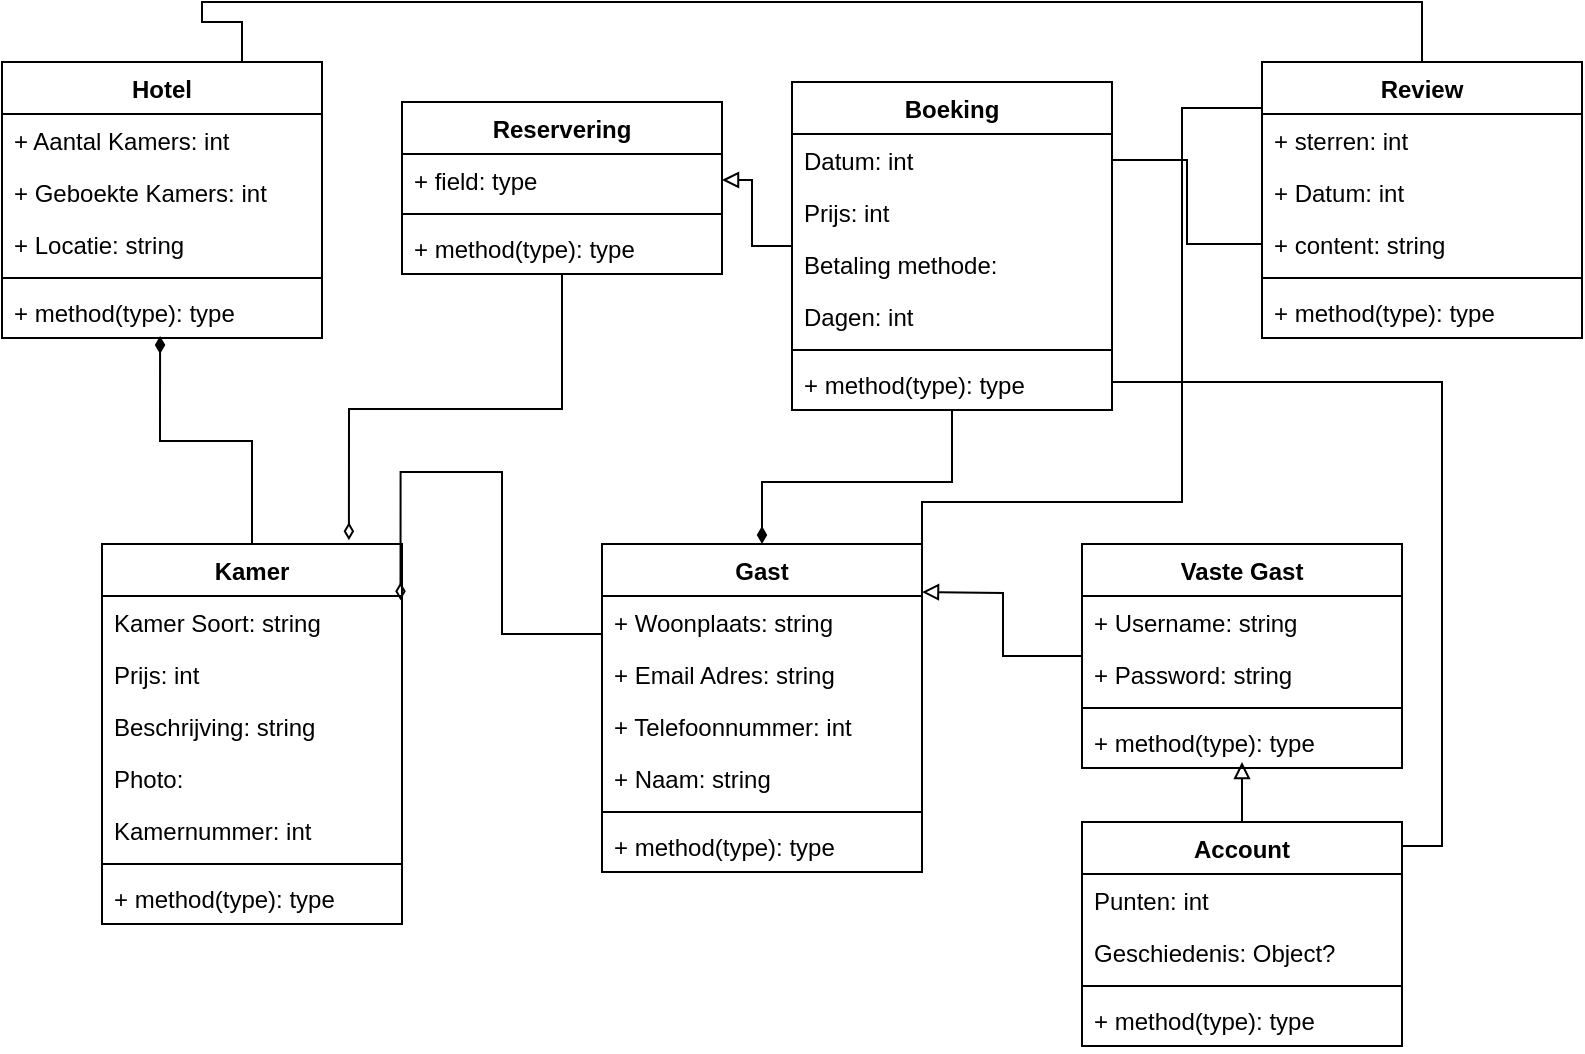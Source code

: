 <mxfile version="20.8.5" type="github">
  <diagram name="Page-1" id="e7e014a7-5840-1c2e-5031-d8a46d1fe8dd">
    <mxGraphModel dx="989" dy="549" grid="1" gridSize="10" guides="1" tooltips="1" connect="1" arrows="1" fold="1" page="1" pageScale="1" pageWidth="1169" pageHeight="826" background="none" math="0" shadow="0">
      <root>
        <mxCell id="0" />
        <mxCell id="1" parent="0" />
        <mxCell id="5QgJLx8mdaJcXq7qZHmc-52" style="edgeStyle=orthogonalEdgeStyle;rounded=0;orthogonalLoop=1;jettySize=auto;html=1;exitX=0.5;exitY=0;exitDx=0;exitDy=0;endArrow=diamondThin;endFill=1;entryX=0.494;entryY=0.962;entryDx=0;entryDy=0;entryPerimeter=0;" edge="1" parent="1" source="5QgJLx8mdaJcXq7qZHmc-42" target="5QgJLx8mdaJcXq7qZHmc-49">
          <mxGeometry relative="1" as="geometry">
            <mxPoint x="190" y="120" as="targetPoint" />
          </mxGeometry>
        </mxCell>
        <mxCell id="5QgJLx8mdaJcXq7qZHmc-42" value="Kamer" style="swimlane;fontStyle=1;align=center;verticalAlign=top;childLayout=stackLayout;horizontal=1;startSize=26;horizontalStack=0;resizeParent=1;resizeParentMax=0;resizeLast=0;collapsible=1;marginBottom=0;" vertex="1" parent="1">
          <mxGeometry x="80" y="301" width="150" height="190" as="geometry" />
        </mxCell>
        <mxCell id="5QgJLx8mdaJcXq7qZHmc-89" value="Kamer Soort: string" style="text;strokeColor=none;fillColor=none;align=left;verticalAlign=top;spacingLeft=4;spacingRight=4;overflow=hidden;rotatable=0;points=[[0,0.5],[1,0.5]];portConstraint=eastwest;" vertex="1" parent="5QgJLx8mdaJcXq7qZHmc-42">
          <mxGeometry y="26" width="150" height="26" as="geometry" />
        </mxCell>
        <mxCell id="5QgJLx8mdaJcXq7qZHmc-97" value="Prijs: int" style="text;strokeColor=none;fillColor=none;align=left;verticalAlign=top;spacingLeft=4;spacingRight=4;overflow=hidden;rotatable=0;points=[[0,0.5],[1,0.5]];portConstraint=eastwest;" vertex="1" parent="5QgJLx8mdaJcXq7qZHmc-42">
          <mxGeometry y="52" width="150" height="26" as="geometry" />
        </mxCell>
        <mxCell id="5QgJLx8mdaJcXq7qZHmc-109" value="Beschrijving: string" style="text;strokeColor=none;fillColor=none;align=left;verticalAlign=top;spacingLeft=4;spacingRight=4;overflow=hidden;rotatable=0;points=[[0,0.5],[1,0.5]];portConstraint=eastwest;" vertex="1" parent="5QgJLx8mdaJcXq7qZHmc-42">
          <mxGeometry y="78" width="150" height="26" as="geometry" />
        </mxCell>
        <mxCell id="5QgJLx8mdaJcXq7qZHmc-108" value="Photo:" style="text;strokeColor=none;fillColor=none;align=left;verticalAlign=top;spacingLeft=4;spacingRight=4;overflow=hidden;rotatable=0;points=[[0,0.5],[1,0.5]];portConstraint=eastwest;" vertex="1" parent="5QgJLx8mdaJcXq7qZHmc-42">
          <mxGeometry y="104" width="150" height="26" as="geometry" />
        </mxCell>
        <mxCell id="5QgJLx8mdaJcXq7qZHmc-43" value="Kamernummer: int" style="text;strokeColor=none;fillColor=none;align=left;verticalAlign=top;spacingLeft=4;spacingRight=4;overflow=hidden;rotatable=0;points=[[0,0.5],[1,0.5]];portConstraint=eastwest;" vertex="1" parent="5QgJLx8mdaJcXq7qZHmc-42">
          <mxGeometry y="130" width="150" height="26" as="geometry" />
        </mxCell>
        <mxCell id="5QgJLx8mdaJcXq7qZHmc-44" value="" style="line;strokeWidth=1;fillColor=none;align=left;verticalAlign=middle;spacingTop=-1;spacingLeft=3;spacingRight=3;rotatable=0;labelPosition=right;points=[];portConstraint=eastwest;strokeColor=inherit;" vertex="1" parent="5QgJLx8mdaJcXq7qZHmc-42">
          <mxGeometry y="156" width="150" height="8" as="geometry" />
        </mxCell>
        <mxCell id="5QgJLx8mdaJcXq7qZHmc-45" value="+ method(type): type" style="text;strokeColor=none;fillColor=none;align=left;verticalAlign=top;spacingLeft=4;spacingRight=4;overflow=hidden;rotatable=0;points=[[0,0.5],[1,0.5]];portConstraint=eastwest;" vertex="1" parent="5QgJLx8mdaJcXq7qZHmc-42">
          <mxGeometry y="164" width="150" height="26" as="geometry" />
        </mxCell>
        <mxCell id="5QgJLx8mdaJcXq7qZHmc-46" value="Hotel&#xa;" style="swimlane;fontStyle=1;align=center;verticalAlign=top;childLayout=stackLayout;horizontal=1;startSize=26;horizontalStack=0;resizeParent=1;resizeParentMax=0;resizeLast=0;collapsible=1;marginBottom=0;" vertex="1" parent="1">
          <mxGeometry x="30" y="60" width="160" height="138" as="geometry" />
        </mxCell>
        <mxCell id="5QgJLx8mdaJcXq7qZHmc-139" value="+ Aantal Kamers: int" style="text;strokeColor=none;fillColor=none;align=left;verticalAlign=top;spacingLeft=4;spacingRight=4;overflow=hidden;rotatable=0;points=[[0,0.5],[1,0.5]];portConstraint=eastwest;" vertex="1" parent="5QgJLx8mdaJcXq7qZHmc-46">
          <mxGeometry y="26" width="160" height="26" as="geometry" />
        </mxCell>
        <mxCell id="5QgJLx8mdaJcXq7qZHmc-141" value="+ Geboekte Kamers: int" style="text;strokeColor=none;fillColor=none;align=left;verticalAlign=top;spacingLeft=4;spacingRight=4;overflow=hidden;rotatable=0;points=[[0,0.5],[1,0.5]];portConstraint=eastwest;" vertex="1" parent="5QgJLx8mdaJcXq7qZHmc-46">
          <mxGeometry y="52" width="160" height="26" as="geometry" />
        </mxCell>
        <mxCell id="5QgJLx8mdaJcXq7qZHmc-47" value="+ Locatie: string&#xa;" style="text;strokeColor=none;fillColor=none;align=left;verticalAlign=top;spacingLeft=4;spacingRight=4;overflow=hidden;rotatable=0;points=[[0,0.5],[1,0.5]];portConstraint=eastwest;" vertex="1" parent="5QgJLx8mdaJcXq7qZHmc-46">
          <mxGeometry y="78" width="160" height="26" as="geometry" />
        </mxCell>
        <mxCell id="5QgJLx8mdaJcXq7qZHmc-48" value="" style="line;strokeWidth=1;fillColor=none;align=left;verticalAlign=middle;spacingTop=-1;spacingLeft=3;spacingRight=3;rotatable=0;labelPosition=right;points=[];portConstraint=eastwest;strokeColor=inherit;" vertex="1" parent="5QgJLx8mdaJcXq7qZHmc-46">
          <mxGeometry y="104" width="160" height="8" as="geometry" />
        </mxCell>
        <mxCell id="5QgJLx8mdaJcXq7qZHmc-49" value="+ method(type): type" style="text;strokeColor=none;fillColor=none;align=left;verticalAlign=top;spacingLeft=4;spacingRight=4;overflow=hidden;rotatable=0;points=[[0,0.5],[1,0.5]];portConstraint=eastwest;" vertex="1" parent="5QgJLx8mdaJcXq7qZHmc-46">
          <mxGeometry y="112" width="160" height="26" as="geometry" />
        </mxCell>
        <mxCell id="5QgJLx8mdaJcXq7qZHmc-85" style="edgeStyle=orthogonalEdgeStyle;rounded=0;orthogonalLoop=1;jettySize=auto;html=1;entryX=0.995;entryY=0.148;entryDx=0;entryDy=0;entryPerimeter=0;endArrow=diamondThin;endFill=0;" edge="1" parent="1" source="5QgJLx8mdaJcXq7qZHmc-55" target="5QgJLx8mdaJcXq7qZHmc-42">
          <mxGeometry relative="1" as="geometry">
            <Array as="points">
              <mxPoint x="280" y="346" />
              <mxPoint x="280" y="265" />
            </Array>
          </mxGeometry>
        </mxCell>
        <mxCell id="5QgJLx8mdaJcXq7qZHmc-55" value="Gast" style="swimlane;fontStyle=1;align=center;verticalAlign=top;childLayout=stackLayout;horizontal=1;startSize=26;horizontalStack=0;resizeParent=1;resizeParentMax=0;resizeLast=0;collapsible=1;marginBottom=0;" vertex="1" parent="1">
          <mxGeometry x="330" y="301" width="160" height="164" as="geometry" />
        </mxCell>
        <mxCell id="5QgJLx8mdaJcXq7qZHmc-88" value="+ Woonplaats: string" style="text;strokeColor=none;fillColor=none;align=left;verticalAlign=top;spacingLeft=4;spacingRight=4;overflow=hidden;rotatable=0;points=[[0,0.5],[1,0.5]];portConstraint=eastwest;" vertex="1" parent="5QgJLx8mdaJcXq7qZHmc-55">
          <mxGeometry y="26" width="160" height="26" as="geometry" />
        </mxCell>
        <mxCell id="5QgJLx8mdaJcXq7qZHmc-142" value="+ Email Adres: string" style="text;strokeColor=none;fillColor=none;align=left;verticalAlign=top;spacingLeft=4;spacingRight=4;overflow=hidden;rotatable=0;points=[[0,0.5],[1,0.5]];portConstraint=eastwest;" vertex="1" parent="5QgJLx8mdaJcXq7qZHmc-55">
          <mxGeometry y="52" width="160" height="26" as="geometry" />
        </mxCell>
        <mxCell id="5QgJLx8mdaJcXq7qZHmc-143" value="+ Telefoonnummer: int" style="text;strokeColor=none;fillColor=none;align=left;verticalAlign=top;spacingLeft=4;spacingRight=4;overflow=hidden;rotatable=0;points=[[0,0.5],[1,0.5]];portConstraint=eastwest;" vertex="1" parent="5QgJLx8mdaJcXq7qZHmc-55">
          <mxGeometry y="78" width="160" height="26" as="geometry" />
        </mxCell>
        <mxCell id="5QgJLx8mdaJcXq7qZHmc-56" value="+ Naam: string&#xa;" style="text;strokeColor=none;fillColor=none;align=left;verticalAlign=top;spacingLeft=4;spacingRight=4;overflow=hidden;rotatable=0;points=[[0,0.5],[1,0.5]];portConstraint=eastwest;" vertex="1" parent="5QgJLx8mdaJcXq7qZHmc-55">
          <mxGeometry y="104" width="160" height="26" as="geometry" />
        </mxCell>
        <mxCell id="5QgJLx8mdaJcXq7qZHmc-57" value="" style="line;strokeWidth=1;fillColor=none;align=left;verticalAlign=middle;spacingTop=-1;spacingLeft=3;spacingRight=3;rotatable=0;labelPosition=right;points=[];portConstraint=eastwest;strokeColor=inherit;" vertex="1" parent="5QgJLx8mdaJcXq7qZHmc-55">
          <mxGeometry y="130" width="160" height="8" as="geometry" />
        </mxCell>
        <mxCell id="5QgJLx8mdaJcXq7qZHmc-58" value="+ method(type): type" style="text;strokeColor=none;fillColor=none;align=left;verticalAlign=top;spacingLeft=4;spacingRight=4;overflow=hidden;rotatable=0;points=[[0,0.5],[1,0.5]];portConstraint=eastwest;" vertex="1" parent="5QgJLx8mdaJcXq7qZHmc-55">
          <mxGeometry y="138" width="160" height="26" as="geometry" />
        </mxCell>
        <mxCell id="5QgJLx8mdaJcXq7qZHmc-64" style="edgeStyle=orthogonalEdgeStyle;rounded=0;orthogonalLoop=1;jettySize=auto;html=1;endArrow=block;endFill=0;" edge="1" parent="1" source="5QgJLx8mdaJcXq7qZHmc-59">
          <mxGeometry relative="1" as="geometry">
            <mxPoint x="490" y="325" as="targetPoint" />
          </mxGeometry>
        </mxCell>
        <mxCell id="5QgJLx8mdaJcXq7qZHmc-59" value="Vaste Gast" style="swimlane;fontStyle=1;align=center;verticalAlign=top;childLayout=stackLayout;horizontal=1;startSize=26;horizontalStack=0;resizeParent=1;resizeParentMax=0;resizeLast=0;collapsible=1;marginBottom=0;" vertex="1" parent="1">
          <mxGeometry x="570" y="301" width="160" height="112" as="geometry" />
        </mxCell>
        <mxCell id="5QgJLx8mdaJcXq7qZHmc-145" value="+ Username: string" style="text;strokeColor=none;fillColor=none;align=left;verticalAlign=top;spacingLeft=4;spacingRight=4;overflow=hidden;rotatable=0;points=[[0,0.5],[1,0.5]];portConstraint=eastwest;" vertex="1" parent="5QgJLx8mdaJcXq7qZHmc-59">
          <mxGeometry y="26" width="160" height="26" as="geometry" />
        </mxCell>
        <mxCell id="5QgJLx8mdaJcXq7qZHmc-147" value="+ Password: string" style="text;strokeColor=none;fillColor=none;align=left;verticalAlign=top;spacingLeft=4;spacingRight=4;overflow=hidden;rotatable=0;points=[[0,0.5],[1,0.5]];portConstraint=eastwest;" vertex="1" parent="5QgJLx8mdaJcXq7qZHmc-59">
          <mxGeometry y="52" width="160" height="26" as="geometry" />
        </mxCell>
        <mxCell id="5QgJLx8mdaJcXq7qZHmc-61" value="" style="line;strokeWidth=1;fillColor=none;align=left;verticalAlign=middle;spacingTop=-1;spacingLeft=3;spacingRight=3;rotatable=0;labelPosition=right;points=[];portConstraint=eastwest;strokeColor=inherit;" vertex="1" parent="5QgJLx8mdaJcXq7qZHmc-59">
          <mxGeometry y="78" width="160" height="8" as="geometry" />
        </mxCell>
        <mxCell id="5QgJLx8mdaJcXq7qZHmc-62" value="+ method(type): type" style="text;strokeColor=none;fillColor=none;align=left;verticalAlign=top;spacingLeft=4;spacingRight=4;overflow=hidden;rotatable=0;points=[[0,0.5],[1,0.5]];portConstraint=eastwest;" vertex="1" parent="5QgJLx8mdaJcXq7qZHmc-59">
          <mxGeometry y="86" width="160" height="26" as="geometry" />
        </mxCell>
        <mxCell id="5QgJLx8mdaJcXq7qZHmc-86" style="edgeStyle=orthogonalEdgeStyle;rounded=0;orthogonalLoop=1;jettySize=auto;html=1;endArrow=block;endFill=0;" edge="1" parent="1" source="5QgJLx8mdaJcXq7qZHmc-66">
          <mxGeometry relative="1" as="geometry">
            <mxPoint x="650" y="410" as="targetPoint" />
          </mxGeometry>
        </mxCell>
        <mxCell id="5QgJLx8mdaJcXq7qZHmc-66" value="Account" style="swimlane;fontStyle=1;align=center;verticalAlign=top;childLayout=stackLayout;horizontal=1;startSize=26;horizontalStack=0;resizeParent=1;resizeParentMax=0;resizeLast=0;collapsible=1;marginBottom=0;" vertex="1" parent="1">
          <mxGeometry x="570" y="440" width="160" height="112" as="geometry" />
        </mxCell>
        <mxCell id="5QgJLx8mdaJcXq7qZHmc-67" value="Punten: int" style="text;strokeColor=none;fillColor=none;align=left;verticalAlign=top;spacingLeft=4;spacingRight=4;overflow=hidden;rotatable=0;points=[[0,0.5],[1,0.5]];portConstraint=eastwest;" vertex="1" parent="5QgJLx8mdaJcXq7qZHmc-66">
          <mxGeometry y="26" width="160" height="26" as="geometry" />
        </mxCell>
        <mxCell id="5QgJLx8mdaJcXq7qZHmc-100" value="Geschiedenis: Object?" style="text;strokeColor=none;fillColor=none;align=left;verticalAlign=top;spacingLeft=4;spacingRight=4;overflow=hidden;rotatable=0;points=[[0,0.5],[1,0.5]];portConstraint=eastwest;" vertex="1" parent="5QgJLx8mdaJcXq7qZHmc-66">
          <mxGeometry y="52" width="160" height="26" as="geometry" />
        </mxCell>
        <mxCell id="5QgJLx8mdaJcXq7qZHmc-68" value="" style="line;strokeWidth=1;fillColor=none;align=left;verticalAlign=middle;spacingTop=-1;spacingLeft=3;spacingRight=3;rotatable=0;labelPosition=right;points=[];portConstraint=eastwest;strokeColor=inherit;" vertex="1" parent="5QgJLx8mdaJcXq7qZHmc-66">
          <mxGeometry y="78" width="160" height="8" as="geometry" />
        </mxCell>
        <mxCell id="5QgJLx8mdaJcXq7qZHmc-69" value="+ method(type): type" style="text;strokeColor=none;fillColor=none;align=left;verticalAlign=top;spacingLeft=4;spacingRight=4;overflow=hidden;rotatable=0;points=[[0,0.5],[1,0.5]];portConstraint=eastwest;" vertex="1" parent="5QgJLx8mdaJcXq7qZHmc-66">
          <mxGeometry y="86" width="160" height="26" as="geometry" />
        </mxCell>
        <mxCell id="5QgJLx8mdaJcXq7qZHmc-94" style="edgeStyle=orthogonalEdgeStyle;rounded=0;orthogonalLoop=1;jettySize=auto;html=1;entryX=0.5;entryY=0;entryDx=0;entryDy=0;endArrow=diamondThin;endFill=1;" edge="1" parent="1" source="5QgJLx8mdaJcXq7qZHmc-90" target="5QgJLx8mdaJcXq7qZHmc-55">
          <mxGeometry relative="1" as="geometry">
            <Array as="points">
              <mxPoint x="505" y="270" />
              <mxPoint x="410" y="270" />
            </Array>
          </mxGeometry>
        </mxCell>
        <mxCell id="5QgJLx8mdaJcXq7qZHmc-111" style="edgeStyle=orthogonalEdgeStyle;rounded=0;orthogonalLoop=1;jettySize=auto;html=1;endArrow=none;endFill=0;entryX=1;entryY=0.5;entryDx=0;entryDy=0;" edge="1" parent="1" source="5QgJLx8mdaJcXq7qZHmc-90" target="5QgJLx8mdaJcXq7qZHmc-67">
          <mxGeometry relative="1" as="geometry">
            <mxPoint x="740" y="450" as="targetPoint" />
            <Array as="points">
              <mxPoint x="750" y="220" />
              <mxPoint x="750" y="452" />
            </Array>
          </mxGeometry>
        </mxCell>
        <mxCell id="5QgJLx8mdaJcXq7qZHmc-135" style="edgeStyle=orthogonalEdgeStyle;rounded=0;orthogonalLoop=1;jettySize=auto;html=1;entryX=1;entryY=0.5;entryDx=0;entryDy=0;startArrow=none;startFill=0;endArrow=block;endFill=0;" edge="1" parent="1" source="5QgJLx8mdaJcXq7qZHmc-90" target="5QgJLx8mdaJcXq7qZHmc-131">
          <mxGeometry relative="1" as="geometry" />
        </mxCell>
        <mxCell id="5QgJLx8mdaJcXq7qZHmc-90" value="Boeking" style="swimlane;fontStyle=1;align=center;verticalAlign=top;childLayout=stackLayout;horizontal=1;startSize=26;horizontalStack=0;resizeParent=1;resizeParentMax=0;resizeLast=0;collapsible=1;marginBottom=0;" vertex="1" parent="1">
          <mxGeometry x="425" y="70" width="160" height="164" as="geometry" />
        </mxCell>
        <mxCell id="5QgJLx8mdaJcXq7qZHmc-91" value="Datum: int" style="text;strokeColor=none;fillColor=none;align=left;verticalAlign=top;spacingLeft=4;spacingRight=4;overflow=hidden;rotatable=0;points=[[0,0.5],[1,0.5]];portConstraint=eastwest;" vertex="1" parent="5QgJLx8mdaJcXq7qZHmc-90">
          <mxGeometry y="26" width="160" height="26" as="geometry" />
        </mxCell>
        <mxCell id="5QgJLx8mdaJcXq7qZHmc-98" value="Prijs: int" style="text;strokeColor=none;fillColor=none;align=left;verticalAlign=top;spacingLeft=4;spacingRight=4;overflow=hidden;rotatable=0;points=[[0,0.5],[1,0.5]];portConstraint=eastwest;" vertex="1" parent="5QgJLx8mdaJcXq7qZHmc-90">
          <mxGeometry y="52" width="160" height="26" as="geometry" />
        </mxCell>
        <mxCell id="5QgJLx8mdaJcXq7qZHmc-110" value="Betaling methode:&#xa;" style="text;strokeColor=none;fillColor=none;align=left;verticalAlign=top;spacingLeft=4;spacingRight=4;overflow=hidden;rotatable=0;points=[[0,0.5],[1,0.5]];portConstraint=eastwest;" vertex="1" parent="5QgJLx8mdaJcXq7qZHmc-90">
          <mxGeometry y="78" width="160" height="26" as="geometry" />
        </mxCell>
        <mxCell id="5QgJLx8mdaJcXq7qZHmc-96" value="Dagen: int" style="text;strokeColor=none;fillColor=none;align=left;verticalAlign=top;spacingLeft=4;spacingRight=4;overflow=hidden;rotatable=0;points=[[0,0.5],[1,0.5]];portConstraint=eastwest;" vertex="1" parent="5QgJLx8mdaJcXq7qZHmc-90">
          <mxGeometry y="104" width="160" height="26" as="geometry" />
        </mxCell>
        <mxCell id="5QgJLx8mdaJcXq7qZHmc-92" value="" style="line;strokeWidth=1;fillColor=none;align=left;verticalAlign=middle;spacingTop=-1;spacingLeft=3;spacingRight=3;rotatable=0;labelPosition=right;points=[];portConstraint=eastwest;strokeColor=inherit;" vertex="1" parent="5QgJLx8mdaJcXq7qZHmc-90">
          <mxGeometry y="130" width="160" height="8" as="geometry" />
        </mxCell>
        <mxCell id="5QgJLx8mdaJcXq7qZHmc-93" value="+ method(type): type" style="text;strokeColor=none;fillColor=none;align=left;verticalAlign=top;spacingLeft=4;spacingRight=4;overflow=hidden;rotatable=0;points=[[0,0.5],[1,0.5]];portConstraint=eastwest;" vertex="1" parent="5QgJLx8mdaJcXq7qZHmc-90">
          <mxGeometry y="138" width="160" height="26" as="geometry" />
        </mxCell>
        <mxCell id="5QgJLx8mdaJcXq7qZHmc-127" style="edgeStyle=orthogonalEdgeStyle;rounded=0;orthogonalLoop=1;jettySize=auto;html=1;startArrow=none;startFill=0;endArrow=none;endFill=0;" edge="1" parent="1" source="5QgJLx8mdaJcXq7qZHmc-122">
          <mxGeometry relative="1" as="geometry">
            <mxPoint x="490" y="340" as="targetPoint" />
            <Array as="points">
              <mxPoint x="620" y="83" />
              <mxPoint x="620" y="280" />
              <mxPoint x="490" y="280" />
            </Array>
          </mxGeometry>
        </mxCell>
        <mxCell id="5QgJLx8mdaJcXq7qZHmc-137" style="edgeStyle=orthogonalEdgeStyle;rounded=0;orthogonalLoop=1;jettySize=auto;html=1;entryX=1;entryY=0;entryDx=0;entryDy=0;startArrow=none;startFill=0;endArrow=none;endFill=0;" edge="1" parent="1" source="5QgJLx8mdaJcXq7qZHmc-122" target="5QgJLx8mdaJcXq7qZHmc-46">
          <mxGeometry relative="1" as="geometry">
            <Array as="points">
              <mxPoint x="740" y="30" />
              <mxPoint x="130" y="30" />
              <mxPoint x="130" y="40" />
              <mxPoint x="150" y="40" />
              <mxPoint x="150" y="60" />
            </Array>
          </mxGeometry>
        </mxCell>
        <mxCell id="5QgJLx8mdaJcXq7qZHmc-122" value="Review" style="swimlane;fontStyle=1;align=center;verticalAlign=top;childLayout=stackLayout;horizontal=1;startSize=26;horizontalStack=0;resizeParent=1;resizeParentMax=0;resizeLast=0;collapsible=1;marginBottom=0;" vertex="1" parent="1">
          <mxGeometry x="660" y="60" width="160" height="138" as="geometry" />
        </mxCell>
        <mxCell id="5QgJLx8mdaJcXq7qZHmc-140" value="+ sterren: int" style="text;strokeColor=none;fillColor=none;align=left;verticalAlign=top;spacingLeft=4;spacingRight=4;overflow=hidden;rotatable=0;points=[[0,0.5],[1,0.5]];portConstraint=eastwest;" vertex="1" parent="5QgJLx8mdaJcXq7qZHmc-122">
          <mxGeometry y="26" width="160" height="26" as="geometry" />
        </mxCell>
        <mxCell id="5QgJLx8mdaJcXq7qZHmc-148" value="+ Datum: int" style="text;strokeColor=none;fillColor=none;align=left;verticalAlign=top;spacingLeft=4;spacingRight=4;overflow=hidden;rotatable=0;points=[[0,0.5],[1,0.5]];portConstraint=eastwest;" vertex="1" parent="5QgJLx8mdaJcXq7qZHmc-122">
          <mxGeometry y="52" width="160" height="26" as="geometry" />
        </mxCell>
        <mxCell id="5QgJLx8mdaJcXq7qZHmc-123" value="+ content: string" style="text;strokeColor=none;fillColor=none;align=left;verticalAlign=top;spacingLeft=4;spacingRight=4;overflow=hidden;rotatable=0;points=[[0,0.5],[1,0.5]];portConstraint=eastwest;" vertex="1" parent="5QgJLx8mdaJcXq7qZHmc-122">
          <mxGeometry y="78" width="160" height="26" as="geometry" />
        </mxCell>
        <mxCell id="5QgJLx8mdaJcXq7qZHmc-124" value="" style="line;strokeWidth=1;fillColor=none;align=left;verticalAlign=middle;spacingTop=-1;spacingLeft=3;spacingRight=3;rotatable=0;labelPosition=right;points=[];portConstraint=eastwest;strokeColor=inherit;" vertex="1" parent="5QgJLx8mdaJcXq7qZHmc-122">
          <mxGeometry y="104" width="160" height="8" as="geometry" />
        </mxCell>
        <mxCell id="5QgJLx8mdaJcXq7qZHmc-125" value="+ method(type): type" style="text;strokeColor=none;fillColor=none;align=left;verticalAlign=top;spacingLeft=4;spacingRight=4;overflow=hidden;rotatable=0;points=[[0,0.5],[1,0.5]];portConstraint=eastwest;" vertex="1" parent="5QgJLx8mdaJcXq7qZHmc-122">
          <mxGeometry y="112" width="160" height="26" as="geometry" />
        </mxCell>
        <mxCell id="5QgJLx8mdaJcXq7qZHmc-136" style="edgeStyle=orthogonalEdgeStyle;rounded=0;orthogonalLoop=1;jettySize=auto;html=1;entryX=0.823;entryY=-0.01;entryDx=0;entryDy=0;entryPerimeter=0;startArrow=none;startFill=0;endArrow=diamondThin;endFill=0;" edge="1" parent="1" source="5QgJLx8mdaJcXq7qZHmc-130" target="5QgJLx8mdaJcXq7qZHmc-42">
          <mxGeometry relative="1" as="geometry" />
        </mxCell>
        <mxCell id="5QgJLx8mdaJcXq7qZHmc-130" value="Reservering" style="swimlane;fontStyle=1;align=center;verticalAlign=top;childLayout=stackLayout;horizontal=1;startSize=26;horizontalStack=0;resizeParent=1;resizeParentMax=0;resizeLast=0;collapsible=1;marginBottom=0;" vertex="1" parent="1">
          <mxGeometry x="230" y="80" width="160" height="86" as="geometry" />
        </mxCell>
        <mxCell id="5QgJLx8mdaJcXq7qZHmc-131" value="+ field: type" style="text;strokeColor=none;fillColor=none;align=left;verticalAlign=top;spacingLeft=4;spacingRight=4;overflow=hidden;rotatable=0;points=[[0,0.5],[1,0.5]];portConstraint=eastwest;" vertex="1" parent="5QgJLx8mdaJcXq7qZHmc-130">
          <mxGeometry y="26" width="160" height="26" as="geometry" />
        </mxCell>
        <mxCell id="5QgJLx8mdaJcXq7qZHmc-132" value="" style="line;strokeWidth=1;fillColor=none;align=left;verticalAlign=middle;spacingTop=-1;spacingLeft=3;spacingRight=3;rotatable=0;labelPosition=right;points=[];portConstraint=eastwest;strokeColor=inherit;" vertex="1" parent="5QgJLx8mdaJcXq7qZHmc-130">
          <mxGeometry y="52" width="160" height="8" as="geometry" />
        </mxCell>
        <mxCell id="5QgJLx8mdaJcXq7qZHmc-133" value="+ method(type): type" style="text;strokeColor=none;fillColor=none;align=left;verticalAlign=top;spacingLeft=4;spacingRight=4;overflow=hidden;rotatable=0;points=[[0,0.5],[1,0.5]];portConstraint=eastwest;" vertex="1" parent="5QgJLx8mdaJcXq7qZHmc-130">
          <mxGeometry y="60" width="160" height="26" as="geometry" />
        </mxCell>
        <mxCell id="5QgJLx8mdaJcXq7qZHmc-138" style="edgeStyle=orthogonalEdgeStyle;rounded=0;orthogonalLoop=1;jettySize=auto;html=1;entryX=1;entryY=0.5;entryDx=0;entryDy=0;startArrow=none;startFill=0;endArrow=none;endFill=0;" edge="1" parent="1" source="5QgJLx8mdaJcXq7qZHmc-123" target="5QgJLx8mdaJcXq7qZHmc-91">
          <mxGeometry relative="1" as="geometry" />
        </mxCell>
      </root>
    </mxGraphModel>
  </diagram>
</mxfile>
